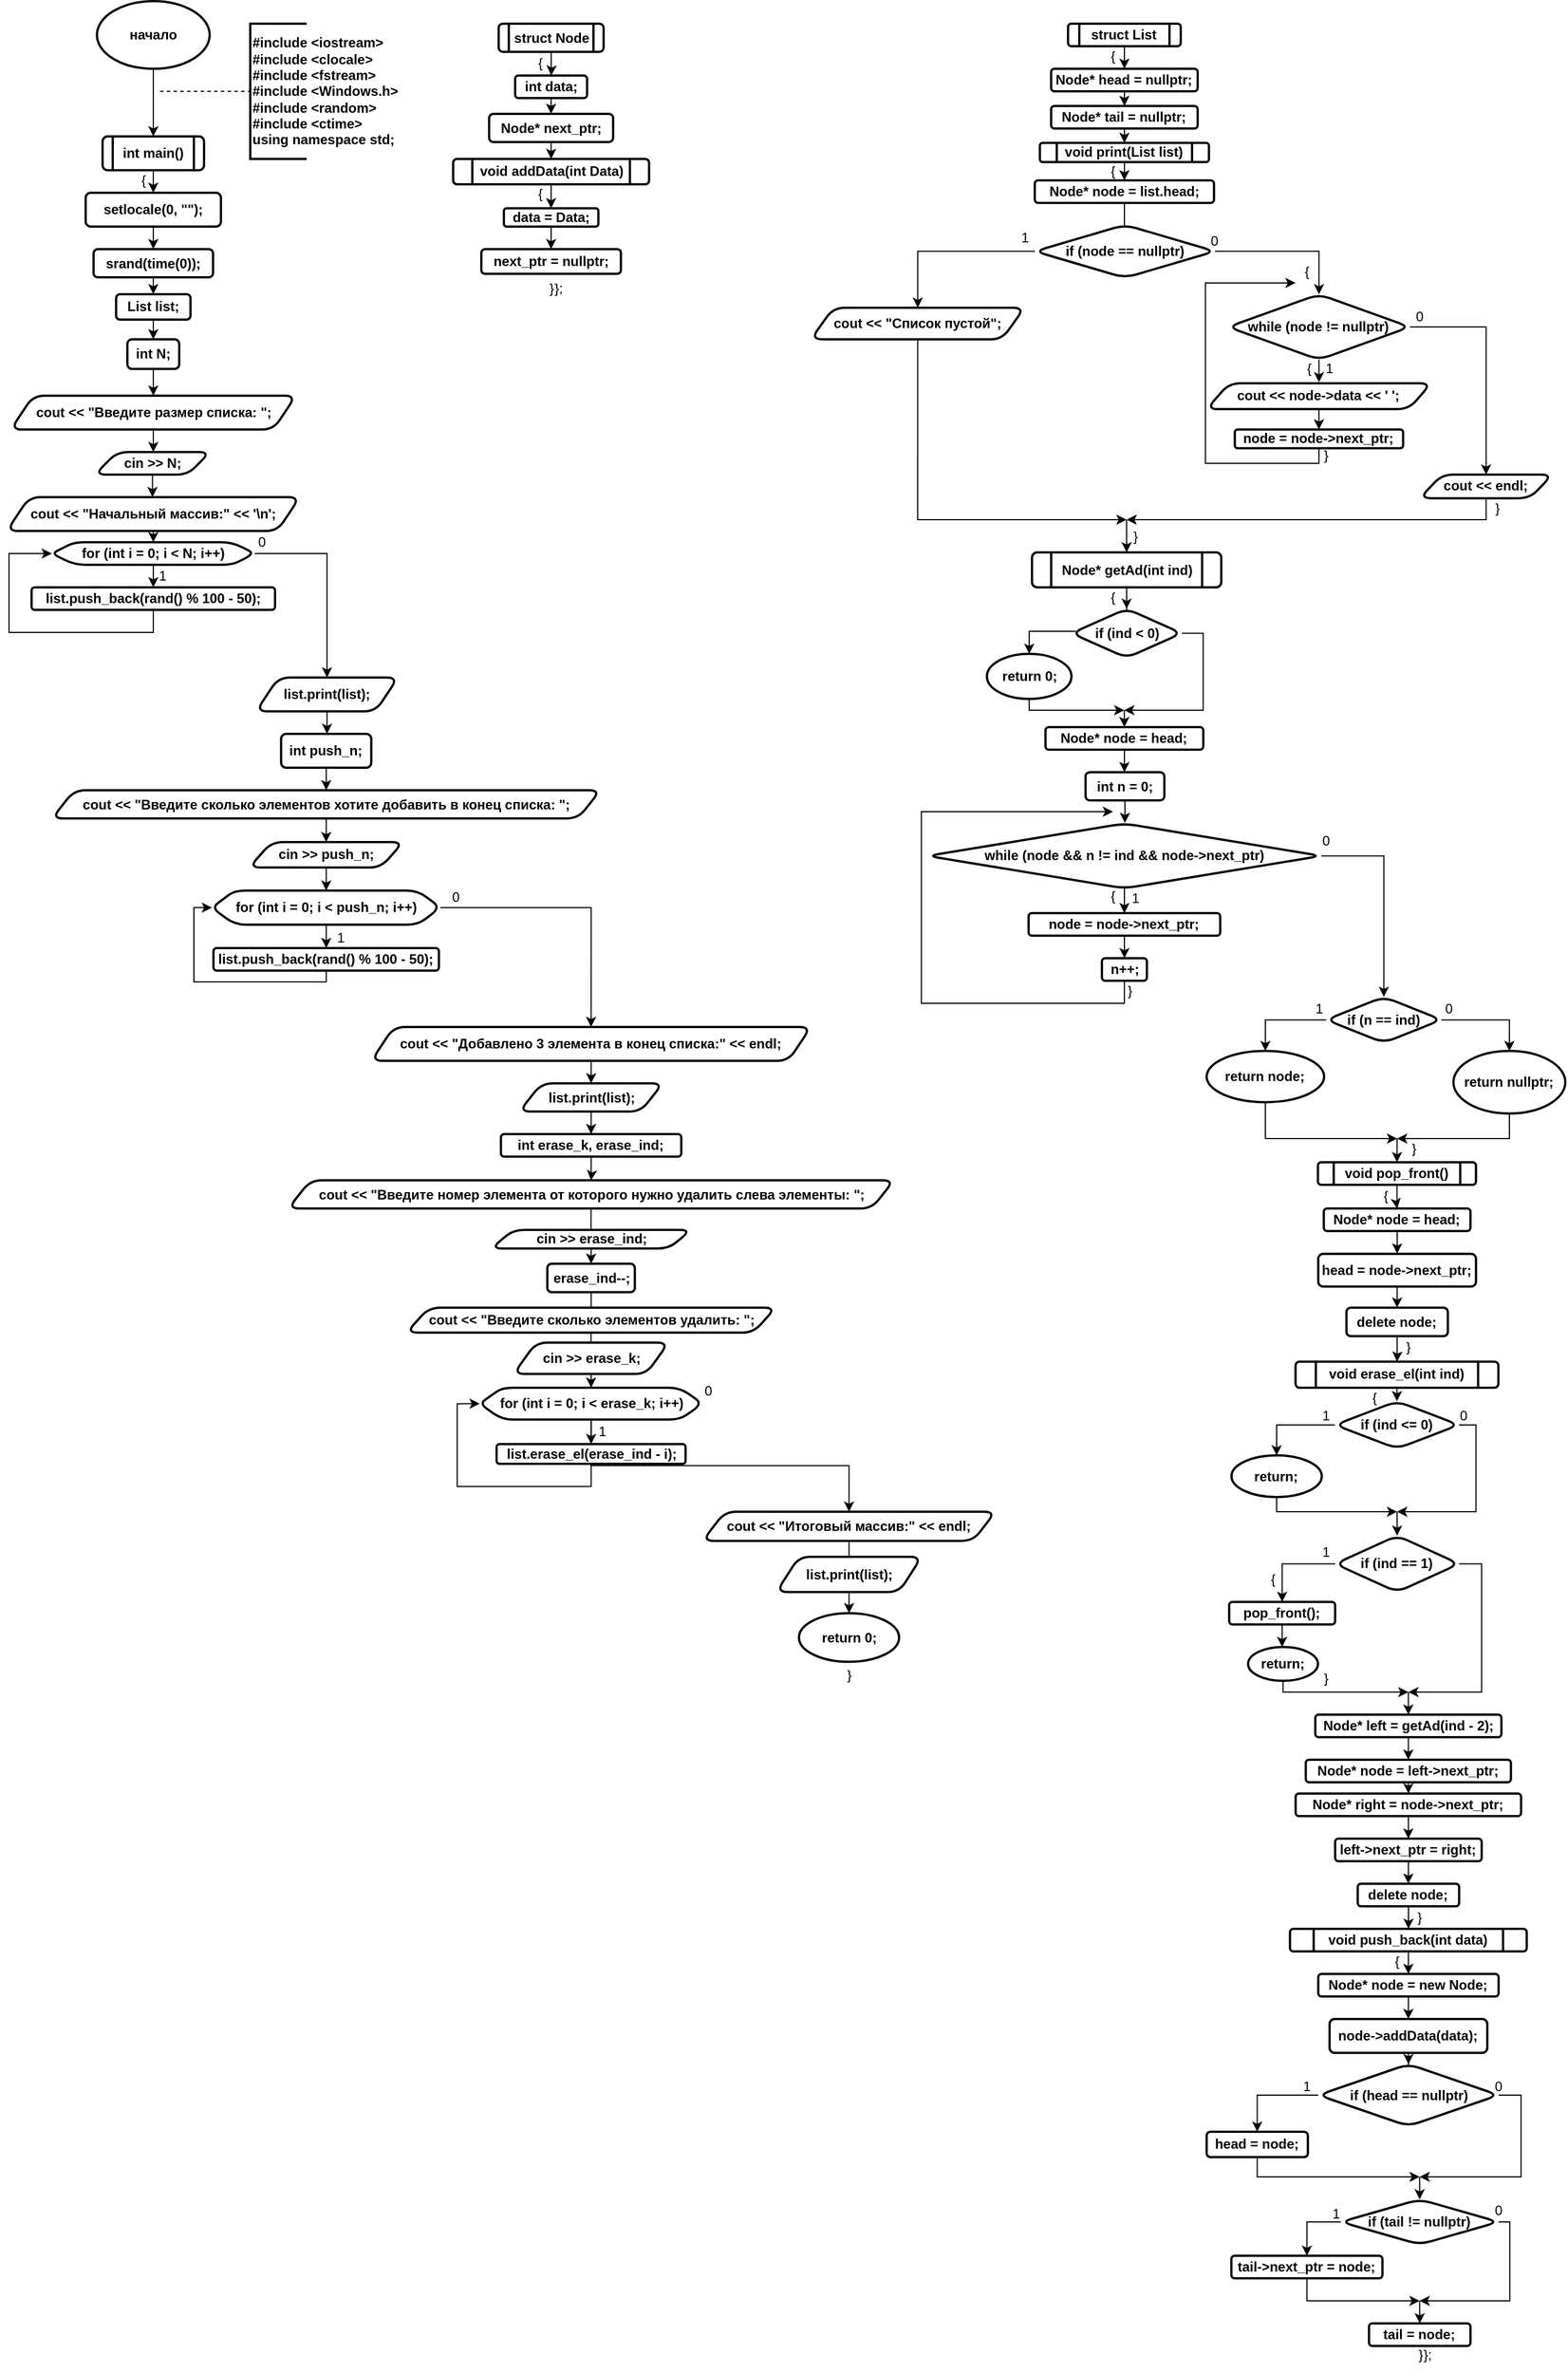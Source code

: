 <mxfile version="20.8.16" type="device"><diagram name="Страница 1" id="l67jtLkGSEn0LECyxxMT"><mxGraphModel dx="2590" dy="1515" grid="0" gridSize="10" guides="1" tooltips="1" connect="1" arrows="1" fold="1" page="0" pageScale="1" pageWidth="827" pageHeight="1169" math="0" shadow="0"><root><mxCell id="0"/><mxCell id="1" parent="0"/><mxCell id="1WrijE_JRAUtutn8bzth-4" value="" style="edgeStyle=orthogonalEdgeStyle;rounded=0;orthogonalLoop=1;jettySize=auto;html=1;" edge="1" parent="1" source="1WrijE_JRAUtutn8bzth-1" target="1WrijE_JRAUtutn8bzth-3"><mxGeometry relative="1" as="geometry"/></mxCell><mxCell id="1WrijE_JRAUtutn8bzth-1" value="&lt;b&gt;начало&lt;/b&gt;" style="strokeWidth=2;html=1;shape=mxgraph.flowchart.start_1;whiteSpace=wrap;" vertex="1" parent="1"><mxGeometry x="364" y="10" width="100" height="60" as="geometry"/></mxCell><mxCell id="1WrijE_JRAUtutn8bzth-2" value="&lt;div&gt;#include &amp;lt;iostream&amp;gt;&lt;/div&gt;&lt;div&gt;#include &amp;lt;clocale&amp;gt;&lt;/div&gt;&lt;div&gt;#include &amp;lt;fstream&amp;gt;&lt;/div&gt;&lt;div&gt;#include &amp;lt;Windows.h&amp;gt;&lt;/div&gt;&lt;div&gt;#include &amp;lt;random&amp;gt;&lt;/div&gt;&lt;div&gt;#include &amp;lt;ctime&amp;gt;&lt;/div&gt;&lt;div&gt;using namespace std;&lt;/div&gt;" style="strokeWidth=2;html=1;shape=mxgraph.flowchart.annotation_1;align=left;pointerEvents=1;fontStyle=1" vertex="1" parent="1"><mxGeometry x="500" y="30" width="50" height="120" as="geometry"/></mxCell><mxCell id="1WrijE_JRAUtutn8bzth-7" value="" style="edgeStyle=orthogonalEdgeStyle;rounded=0;orthogonalLoop=1;jettySize=auto;html=1;" edge="1" parent="1" source="1WrijE_JRAUtutn8bzth-3" target="1WrijE_JRAUtutn8bzth-6"><mxGeometry relative="1" as="geometry"/></mxCell><mxCell id="1WrijE_JRAUtutn8bzth-3" value="int main()" style="shape=process;whiteSpace=wrap;html=1;backgroundOutline=1;rounded=1;strokeWidth=2;fontStyle=1" vertex="1" parent="1"><mxGeometry x="369" y="130" width="90" height="30" as="geometry"/></mxCell><mxCell id="1WrijE_JRAUtutn8bzth-5" value="" style="endArrow=none;dashed=1;html=1;rounded=0;entryX=0;entryY=0.5;entryDx=0;entryDy=0;entryPerimeter=0;" edge="1" parent="1" target="1WrijE_JRAUtutn8bzth-2"><mxGeometry width="50" height="50" relative="1" as="geometry"><mxPoint x="420" y="90" as="sourcePoint"/><mxPoint x="440" y="60" as="targetPoint"/></mxGeometry></mxCell><mxCell id="1WrijE_JRAUtutn8bzth-10" value="" style="edgeStyle=orthogonalEdgeStyle;rounded=0;orthogonalLoop=1;jettySize=auto;html=1;" edge="1" parent="1" source="1WrijE_JRAUtutn8bzth-6" target="1WrijE_JRAUtutn8bzth-9"><mxGeometry relative="1" as="geometry"/></mxCell><mxCell id="1WrijE_JRAUtutn8bzth-6" value="setlocale(0, &quot;&quot;);" style="whiteSpace=wrap;html=1;rounded=1;strokeWidth=2;fontStyle=1;" vertex="1" parent="1"><mxGeometry x="354" y="180" width="120" height="30" as="geometry"/></mxCell><mxCell id="1WrijE_JRAUtutn8bzth-8" value="{" style="text;html=1;align=center;verticalAlign=middle;resizable=0;points=[];autosize=1;strokeColor=none;fillColor=none;" vertex="1" parent="1"><mxGeometry x="390" y="154" width="30" height="30" as="geometry"/></mxCell><mxCell id="1WrijE_JRAUtutn8bzth-13" value="" style="edgeStyle=orthogonalEdgeStyle;rounded=0;orthogonalLoop=1;jettySize=auto;html=1;" edge="1" parent="1" source="1WrijE_JRAUtutn8bzth-9" target="1WrijE_JRAUtutn8bzth-12"><mxGeometry relative="1" as="geometry"/></mxCell><mxCell id="1WrijE_JRAUtutn8bzth-9" value="srand(time(0));" style="whiteSpace=wrap;html=1;rounded=1;strokeWidth=2;fontStyle=1;" vertex="1" parent="1"><mxGeometry x="361" y="230" width="106" height="25" as="geometry"/></mxCell><mxCell id="1WrijE_JRAUtutn8bzth-15" value="" style="edgeStyle=orthogonalEdgeStyle;rounded=0;orthogonalLoop=1;jettySize=auto;html=1;" edge="1" parent="1" source="1WrijE_JRAUtutn8bzth-12" target="1WrijE_JRAUtutn8bzth-14"><mxGeometry relative="1" as="geometry"/></mxCell><mxCell id="1WrijE_JRAUtutn8bzth-12" value="List list;" style="whiteSpace=wrap;html=1;rounded=1;strokeWidth=2;fontStyle=1;" vertex="1" parent="1"><mxGeometry x="381" y="270" width="66" height="22.5" as="geometry"/></mxCell><mxCell id="1WrijE_JRAUtutn8bzth-17" value="" style="edgeStyle=orthogonalEdgeStyle;rounded=0;orthogonalLoop=1;jettySize=auto;html=1;" edge="1" parent="1" source="1WrijE_JRAUtutn8bzth-14" target="1WrijE_JRAUtutn8bzth-16"><mxGeometry relative="1" as="geometry"/></mxCell><mxCell id="1WrijE_JRAUtutn8bzth-14" value="int N;" style="whiteSpace=wrap;html=1;rounded=1;strokeWidth=2;fontStyle=1;" vertex="1" parent="1"><mxGeometry x="391" y="310" width="46" height="26.25" as="geometry"/></mxCell><mxCell id="1WrijE_JRAUtutn8bzth-20" value="" style="edgeStyle=orthogonalEdgeStyle;rounded=0;orthogonalLoop=1;jettySize=auto;html=1;" edge="1" parent="1" source="1WrijE_JRAUtutn8bzth-16" target="1WrijE_JRAUtutn8bzth-19"><mxGeometry relative="1" as="geometry"/></mxCell><mxCell id="1WrijE_JRAUtutn8bzth-16" value="cout &lt;&lt; &quot;Введите размер списка: &quot;;" style="shape=parallelogram;perimeter=parallelogramPerimeter;whiteSpace=wrap;html=1;fixedSize=1;rounded=1;strokeWidth=2;fontStyle=1;" vertex="1" parent="1"><mxGeometry x="287.5" y="360" width="253" height="30" as="geometry"/></mxCell><mxCell id="1WrijE_JRAUtutn8bzth-23" value="" style="edgeStyle=orthogonalEdgeStyle;rounded=0;orthogonalLoop=1;jettySize=auto;html=1;" edge="1" parent="1" source="1WrijE_JRAUtutn8bzth-19" target="1WrijE_JRAUtutn8bzth-22"><mxGeometry relative="1" as="geometry"/></mxCell><mxCell id="1WrijE_JRAUtutn8bzth-19" value="cin &gt;&gt; N;" style="shape=parallelogram;perimeter=parallelogramPerimeter;whiteSpace=wrap;html=1;fixedSize=1;rounded=1;strokeWidth=2;fontStyle=1;" vertex="1" parent="1"><mxGeometry x="362" y="410" width="102.5" height="20" as="geometry"/></mxCell><mxCell id="1WrijE_JRAUtutn8bzth-25" value="" style="edgeStyle=orthogonalEdgeStyle;rounded=0;orthogonalLoop=1;jettySize=auto;html=1;" edge="1" parent="1" source="1WrijE_JRAUtutn8bzth-22" target="1WrijE_JRAUtutn8bzth-24"><mxGeometry relative="1" as="geometry"/></mxCell><mxCell id="1WrijE_JRAUtutn8bzth-22" value="cout &lt;&lt; &quot;Начальный массив:&quot; &lt;&lt; '\n';" style="shape=parallelogram;perimeter=parallelogramPerimeter;whiteSpace=wrap;html=1;fixedSize=1;rounded=1;strokeWidth=2;fontStyle=1;" vertex="1" parent="1"><mxGeometry x="284" y="450" width="260" height="30" as="geometry"/></mxCell><mxCell id="1WrijE_JRAUtutn8bzth-27" value="" style="edgeStyle=orthogonalEdgeStyle;rounded=0;orthogonalLoop=1;jettySize=auto;html=1;" edge="1" parent="1" source="1WrijE_JRAUtutn8bzth-24" target="1WrijE_JRAUtutn8bzth-26"><mxGeometry relative="1" as="geometry"/></mxCell><mxCell id="1WrijE_JRAUtutn8bzth-42" style="edgeStyle=orthogonalEdgeStyle;rounded=0;orthogonalLoop=1;jettySize=auto;html=1;" edge="1" parent="1" source="1WrijE_JRAUtutn8bzth-24" target="1WrijE_JRAUtutn8bzth-32"><mxGeometry relative="1" as="geometry"/></mxCell><mxCell id="1WrijE_JRAUtutn8bzth-24" value="for (int i = 0; i &lt; N; i++)" style="shape=hexagon;perimeter=hexagonPerimeter2;whiteSpace=wrap;html=1;fixedSize=1;rounded=1;strokeWidth=2;fontStyle=1;" vertex="1" parent="1"><mxGeometry x="324" y="490" width="180" height="20" as="geometry"/></mxCell><mxCell id="1WrijE_JRAUtutn8bzth-41" style="edgeStyle=orthogonalEdgeStyle;rounded=0;orthogonalLoop=1;jettySize=auto;html=1;entryX=0;entryY=0.5;entryDx=0;entryDy=0;" edge="1" parent="1" source="1WrijE_JRAUtutn8bzth-26" target="1WrijE_JRAUtutn8bzth-24"><mxGeometry relative="1" as="geometry"><Array as="points"><mxPoint x="414" y="570"/><mxPoint x="286" y="570"/><mxPoint x="286" y="500"/></Array></mxGeometry></mxCell><mxCell id="1WrijE_JRAUtutn8bzth-26" value="list.push_back(rand() % 100 - 50);" style="whiteSpace=wrap;html=1;rounded=1;strokeWidth=2;fontStyle=1;" vertex="1" parent="1"><mxGeometry x="306" y="530" width="216" height="20" as="geometry"/></mxCell><mxCell id="1WrijE_JRAUtutn8bzth-28" value="1" style="text;html=1;align=center;verticalAlign=middle;resizable=0;points=[];autosize=1;strokeColor=none;fillColor=none;" vertex="1" parent="1"><mxGeometry x="407" y="505" width="30" height="30" as="geometry"/></mxCell><mxCell id="1WrijE_JRAUtutn8bzth-36" value="" style="edgeStyle=orthogonalEdgeStyle;rounded=0;orthogonalLoop=1;jettySize=auto;html=1;" edge="1" parent="1" source="1WrijE_JRAUtutn8bzth-32" target="1WrijE_JRAUtutn8bzth-35"><mxGeometry relative="1" as="geometry"/></mxCell><mxCell id="1WrijE_JRAUtutn8bzth-32" value="list.print(list);" style="shape=parallelogram;perimeter=parallelogramPerimeter;whiteSpace=wrap;html=1;fixedSize=1;rounded=1;strokeWidth=2;fontStyle=1;" vertex="1" parent="1"><mxGeometry x="505.12" y="610" width="126" height="30" as="geometry"/></mxCell><mxCell id="1WrijE_JRAUtutn8bzth-38" value="" style="edgeStyle=orthogonalEdgeStyle;rounded=0;orthogonalLoop=1;jettySize=auto;html=1;" edge="1" parent="1" source="1WrijE_JRAUtutn8bzth-35" target="1WrijE_JRAUtutn8bzth-37"><mxGeometry relative="1" as="geometry"/></mxCell><mxCell id="1WrijE_JRAUtutn8bzth-35" value="int push_n;" style="whiteSpace=wrap;html=1;rounded=1;strokeWidth=2;fontStyle=1;" vertex="1" parent="1"><mxGeometry x="527.37" y="660" width="80" height="30" as="geometry"/></mxCell><mxCell id="1WrijE_JRAUtutn8bzth-40" value="" style="edgeStyle=orthogonalEdgeStyle;rounded=0;orthogonalLoop=1;jettySize=auto;html=1;" edge="1" parent="1" source="1WrijE_JRAUtutn8bzth-37" target="1WrijE_JRAUtutn8bzth-39"><mxGeometry relative="1" as="geometry"/></mxCell><mxCell id="1WrijE_JRAUtutn8bzth-37" value="cout &lt;&lt; &quot;Введите сколько элементов хотите добавить в конец списка: &quot;;" style="shape=parallelogram;perimeter=parallelogramPerimeter;whiteSpace=wrap;html=1;fixedSize=1;rounded=1;strokeWidth=2;fontStyle=1;" vertex="1" parent="1"><mxGeometry x="324" y="710" width="486.75" height="25" as="geometry"/></mxCell><mxCell id="1WrijE_JRAUtutn8bzth-45" value="" style="edgeStyle=orthogonalEdgeStyle;rounded=0;orthogonalLoop=1;jettySize=auto;html=1;" edge="1" parent="1" source="1WrijE_JRAUtutn8bzth-39" target="1WrijE_JRAUtutn8bzth-44"><mxGeometry relative="1" as="geometry"/></mxCell><mxCell id="1WrijE_JRAUtutn8bzth-39" value="cin &gt;&gt; push_n;" style="shape=parallelogram;perimeter=parallelogramPerimeter;whiteSpace=wrap;html=1;fixedSize=1;rounded=1;strokeWidth=2;fontStyle=1;" vertex="1" parent="1"><mxGeometry x="499" y="756" width="136.75" height="22.5" as="geometry"/></mxCell><mxCell id="1WrijE_JRAUtutn8bzth-43" value="0" style="text;html=1;align=center;verticalAlign=middle;resizable=0;points=[];autosize=1;strokeColor=none;fillColor=none;" vertex="1" parent="1"><mxGeometry x="495" y="475" width="30" height="30" as="geometry"/></mxCell><mxCell id="1WrijE_JRAUtutn8bzth-47" value="" style="edgeStyle=orthogonalEdgeStyle;rounded=0;orthogonalLoop=1;jettySize=auto;html=1;" edge="1" parent="1" source="1WrijE_JRAUtutn8bzth-44" target="1WrijE_JRAUtutn8bzth-46"><mxGeometry relative="1" as="geometry"/></mxCell><mxCell id="1WrijE_JRAUtutn8bzth-53" style="edgeStyle=orthogonalEdgeStyle;rounded=0;orthogonalLoop=1;jettySize=auto;html=1;exitX=1;exitY=0.5;exitDx=0;exitDy=0;entryX=0.5;entryY=0;entryDx=0;entryDy=0;" edge="1" parent="1" source="1WrijE_JRAUtutn8bzth-44" target="1WrijE_JRAUtutn8bzth-50"><mxGeometry relative="1" as="geometry"/></mxCell><mxCell id="1WrijE_JRAUtutn8bzth-44" value="for (int i = 0; i &lt; push_n; i++)" style="shape=hexagon;perimeter=hexagonPerimeter2;whiteSpace=wrap;html=1;fixedSize=1;rounded=1;strokeWidth=2;fontStyle=1;" vertex="1" parent="1"><mxGeometry x="466.05" y="799" width="202.63" height="30.25" as="geometry"/></mxCell><mxCell id="1WrijE_JRAUtutn8bzth-49" style="edgeStyle=orthogonalEdgeStyle;rounded=0;orthogonalLoop=1;jettySize=auto;html=1;entryX=0;entryY=0.5;entryDx=0;entryDy=0;" edge="1" parent="1" source="1WrijE_JRAUtutn8bzth-46" target="1WrijE_JRAUtutn8bzth-44"><mxGeometry relative="1" as="geometry"><Array as="points"><mxPoint x="567" y="880"/><mxPoint x="450" y="880"/><mxPoint x="450" y="814"/></Array></mxGeometry></mxCell><mxCell id="1WrijE_JRAUtutn8bzth-46" value="list.push_back(rand() % 100 - 50);" style="whiteSpace=wrap;html=1;rounded=1;strokeWidth=2;fontStyle=1;" vertex="1" parent="1"><mxGeometry x="467.36" y="850" width="200" height="20" as="geometry"/></mxCell><mxCell id="1WrijE_JRAUtutn8bzth-48" value="1" style="text;html=1;align=center;verticalAlign=middle;resizable=0;points=[];autosize=1;strokeColor=none;fillColor=none;" vertex="1" parent="1"><mxGeometry x="565" y="826.25" width="30" height="30" as="geometry"/></mxCell><mxCell id="1WrijE_JRAUtutn8bzth-55" value="" style="edgeStyle=orthogonalEdgeStyle;rounded=0;orthogonalLoop=1;jettySize=auto;html=1;" edge="1" parent="1" source="1WrijE_JRAUtutn8bzth-50" target="1WrijE_JRAUtutn8bzth-54"><mxGeometry relative="1" as="geometry"/></mxCell><mxCell id="1WrijE_JRAUtutn8bzth-50" value="cout &lt;&lt; &quot;Добавлено 3 элемента в конец списка:&quot; &lt;&lt; endl;" style="shape=parallelogram;perimeter=parallelogramPerimeter;whiteSpace=wrap;html=1;fixedSize=1;rounded=1;strokeWidth=2;fontStyle=1;" vertex="1" parent="1"><mxGeometry x="607.37" y="920" width="390" height="30" as="geometry"/></mxCell><mxCell id="1WrijE_JRAUtutn8bzth-52" value="0" style="text;html=1;align=center;verticalAlign=middle;resizable=0;points=[];autosize=1;strokeColor=none;fillColor=none;" vertex="1" parent="1"><mxGeometry x="667.36" y="790" width="30" height="30" as="geometry"/></mxCell><mxCell id="1WrijE_JRAUtutn8bzth-57" value="" style="edgeStyle=orthogonalEdgeStyle;rounded=0;orthogonalLoop=1;jettySize=auto;html=1;" edge="1" parent="1" source="1WrijE_JRAUtutn8bzth-54" target="1WrijE_JRAUtutn8bzth-56"><mxGeometry relative="1" as="geometry"/></mxCell><mxCell id="1WrijE_JRAUtutn8bzth-54" value="list.print(list);" style="shape=parallelogram;perimeter=parallelogramPerimeter;whiteSpace=wrap;html=1;fixedSize=1;rounded=1;strokeWidth=2;fontStyle=1;" vertex="1" parent="1"><mxGeometry x="738.55" y="970" width="127.63" height="25" as="geometry"/></mxCell><mxCell id="1WrijE_JRAUtutn8bzth-59" value="" style="edgeStyle=orthogonalEdgeStyle;rounded=0;orthogonalLoop=1;jettySize=auto;html=1;" edge="1" parent="1" source="1WrijE_JRAUtutn8bzth-56" target="1WrijE_JRAUtutn8bzth-58"><mxGeometry relative="1" as="geometry"/></mxCell><mxCell id="1WrijE_JRAUtutn8bzth-56" value="int erase_k, erase_ind;" style="whiteSpace=wrap;html=1;rounded=1;strokeWidth=2;fontStyle=1;" vertex="1" parent="1"><mxGeometry x="722.37" y="1015" width="160" height="20" as="geometry"/></mxCell><mxCell id="1WrijE_JRAUtutn8bzth-61" value="" style="edgeStyle=orthogonalEdgeStyle;rounded=0;orthogonalLoop=1;jettySize=auto;html=1;" edge="1" parent="1" source="1WrijE_JRAUtutn8bzth-58" target="1WrijE_JRAUtutn8bzth-60"><mxGeometry relative="1" as="geometry"/></mxCell><mxCell id="1WrijE_JRAUtutn8bzth-58" value="cout &lt;&lt; &quot;Введите номер элемента от которого нужно удалить слева элементы: &quot;;" style="shape=parallelogram;perimeter=parallelogramPerimeter;whiteSpace=wrap;html=1;fixedSize=1;rounded=1;strokeWidth=2;fontStyle=1;" vertex="1" parent="1"><mxGeometry x="533.55" y="1056" width="537.63" height="25" as="geometry"/></mxCell><mxCell id="1WrijE_JRAUtutn8bzth-63" value="" style="edgeStyle=orthogonalEdgeStyle;rounded=0;orthogonalLoop=1;jettySize=auto;html=1;" edge="1" parent="1" source="1WrijE_JRAUtutn8bzth-60" target="1WrijE_JRAUtutn8bzth-62"><mxGeometry relative="1" as="geometry"/></mxCell><mxCell id="1WrijE_JRAUtutn8bzth-60" value="cin &gt;&gt; erase_ind;" style="shape=parallelogram;perimeter=parallelogramPerimeter;whiteSpace=wrap;html=1;fixedSize=1;rounded=1;strokeWidth=2;fontStyle=1;" vertex="1" parent="1"><mxGeometry x="713.55" y="1100" width="177.64" height="16.5" as="geometry"/></mxCell><mxCell id="1WrijE_JRAUtutn8bzth-65" value="" style="edgeStyle=orthogonalEdgeStyle;rounded=0;orthogonalLoop=1;jettySize=auto;html=1;" edge="1" parent="1" source="1WrijE_JRAUtutn8bzth-62" target="1WrijE_JRAUtutn8bzth-64"><mxGeometry relative="1" as="geometry"/></mxCell><mxCell id="1WrijE_JRAUtutn8bzth-62" value="erase_ind--;" style="whiteSpace=wrap;html=1;rounded=1;strokeWidth=2;fontStyle=1;" vertex="1" parent="1"><mxGeometry x="763.55" y="1130" width="77.63" height="25.25" as="geometry"/></mxCell><mxCell id="1WrijE_JRAUtutn8bzth-67" value="" style="edgeStyle=orthogonalEdgeStyle;rounded=0;orthogonalLoop=1;jettySize=auto;html=1;" edge="1" parent="1" source="1WrijE_JRAUtutn8bzth-64" target="1WrijE_JRAUtutn8bzth-66"><mxGeometry relative="1" as="geometry"/></mxCell><mxCell id="1WrijE_JRAUtutn8bzth-64" value="cout &lt;&lt; &quot;Введите сколько элементов удалить: &quot;;" style="shape=parallelogram;perimeter=parallelogramPerimeter;whiteSpace=wrap;html=1;fixedSize=1;rounded=1;strokeWidth=2;fontStyle=1;" vertex="1" parent="1"><mxGeometry x="638.55" y="1169" width="327.64" height="22.13" as="geometry"/></mxCell><mxCell id="1WrijE_JRAUtutn8bzth-69" value="" style="edgeStyle=orthogonalEdgeStyle;rounded=0;orthogonalLoop=1;jettySize=auto;html=1;" edge="1" parent="1" source="1WrijE_JRAUtutn8bzth-66" target="1WrijE_JRAUtutn8bzth-68"><mxGeometry relative="1" as="geometry"/></mxCell><mxCell id="1WrijE_JRAUtutn8bzth-66" value="cin &gt;&gt; erase_k;" style="shape=parallelogram;perimeter=parallelogramPerimeter;whiteSpace=wrap;html=1;fixedSize=1;rounded=1;strokeWidth=2;fontStyle=1;" vertex="1" parent="1"><mxGeometry x="733.55" y="1200" width="137.63" height="27.8" as="geometry"/></mxCell><mxCell id="1WrijE_JRAUtutn8bzth-71" value="" style="edgeStyle=orthogonalEdgeStyle;rounded=0;orthogonalLoop=1;jettySize=auto;html=1;" edge="1" parent="1" source="1WrijE_JRAUtutn8bzth-68" target="1WrijE_JRAUtutn8bzth-70"><mxGeometry relative="1" as="geometry"/></mxCell><mxCell id="1WrijE_JRAUtutn8bzth-78" value="" style="edgeStyle=orthogonalEdgeStyle;rounded=0;orthogonalLoop=1;jettySize=auto;html=1;" edge="1" parent="1" source="1WrijE_JRAUtutn8bzth-68" target="1WrijE_JRAUtutn8bzth-77"><mxGeometry relative="1" as="geometry"/></mxCell><mxCell id="1WrijE_JRAUtutn8bzth-68" value="for (int i = 0; i &lt; erase_k; i++)" style="shape=hexagon;perimeter=hexagonPerimeter2;whiteSpace=wrap;html=1;fixedSize=1;rounded=1;strokeWidth=2;fontStyle=1;" vertex="1" parent="1"><mxGeometry x="703.55" y="1240" width="197.64" height="28.3" as="geometry"/></mxCell><mxCell id="1WrijE_JRAUtutn8bzth-73" style="edgeStyle=orthogonalEdgeStyle;rounded=0;orthogonalLoop=1;jettySize=auto;html=1;exitX=0.5;exitY=1;exitDx=0;exitDy=0;entryX=0;entryY=0.5;entryDx=0;entryDy=0;" edge="1" parent="1" source="1WrijE_JRAUtutn8bzth-70" target="1WrijE_JRAUtutn8bzth-68"><mxGeometry relative="1" as="geometry"/></mxCell><mxCell id="1WrijE_JRAUtutn8bzth-70" value="list.erase_el(erase_ind - i);" style="whiteSpace=wrap;html=1;rounded=1;strokeWidth=2;fontStyle=1;" vertex="1" parent="1"><mxGeometry x="718.55" y="1290" width="167.63" height="17.55" as="geometry"/></mxCell><mxCell id="1WrijE_JRAUtutn8bzth-72" value="1" style="text;html=1;align=center;verticalAlign=middle;resizable=0;points=[];autosize=1;strokeColor=none;fillColor=none;" vertex="1" parent="1"><mxGeometry x="797" y="1264" width="30" height="30" as="geometry"/></mxCell><mxCell id="1WrijE_JRAUtutn8bzth-81" value="" style="edgeStyle=orthogonalEdgeStyle;rounded=0;orthogonalLoop=1;jettySize=auto;html=1;" edge="1" parent="1" source="1WrijE_JRAUtutn8bzth-77" target="1WrijE_JRAUtutn8bzth-80"><mxGeometry relative="1" as="geometry"/></mxCell><mxCell id="1WrijE_JRAUtutn8bzth-77" value="cout &lt;&lt; &quot;Итоговый массив:&quot; &lt;&lt; endl;" style="shape=parallelogram;perimeter=parallelogramPerimeter;whiteSpace=wrap;html=1;fixedSize=1;rounded=1;strokeWidth=2;fontStyle=1;" vertex="1" parent="1"><mxGeometry x="901.19" y="1350" width="259.99" height="25.85" as="geometry"/></mxCell><mxCell id="1WrijE_JRAUtutn8bzth-79" value="0" style="text;html=1;align=center;verticalAlign=middle;resizable=0;points=[];autosize=1;strokeColor=none;fillColor=none;" vertex="1" parent="1"><mxGeometry x="891.19" y="1227.8" width="30" height="30" as="geometry"/></mxCell><mxCell id="1WrijE_JRAUtutn8bzth-83" value="" style="edgeStyle=orthogonalEdgeStyle;rounded=0;orthogonalLoop=1;jettySize=auto;html=1;" edge="1" parent="1" source="1WrijE_JRAUtutn8bzth-80" target="1WrijE_JRAUtutn8bzth-82"><mxGeometry relative="1" as="geometry"/></mxCell><mxCell id="1WrijE_JRAUtutn8bzth-80" value="list.print(list);" style="shape=parallelogram;perimeter=parallelogramPerimeter;whiteSpace=wrap;html=1;fixedSize=1;rounded=1;strokeWidth=2;fontStyle=1;" vertex="1" parent="1"><mxGeometry x="966.78" y="1390" width="128.82" height="31.23" as="geometry"/></mxCell><mxCell id="1WrijE_JRAUtutn8bzth-82" value="return 0;" style="ellipse;whiteSpace=wrap;html=1;rounded=1;strokeWidth=2;fontStyle=1;" vertex="1" parent="1"><mxGeometry x="986.78" y="1440" width="88.81" height="43.15" as="geometry"/></mxCell><mxCell id="1WrijE_JRAUtutn8bzth-84" value="}" style="text;html=1;align=center;verticalAlign=middle;resizable=0;points=[];autosize=1;strokeColor=none;fillColor=none;" vertex="1" parent="1"><mxGeometry x="1016.19" y="1480" width="30" height="30" as="geometry"/></mxCell><mxCell id="1WrijE_JRAUtutn8bzth-87" value="" style="edgeStyle=orthogonalEdgeStyle;rounded=0;orthogonalLoop=1;jettySize=auto;html=1;" edge="1" parent="1" source="1WrijE_JRAUtutn8bzth-85" target="1WrijE_JRAUtutn8bzth-86"><mxGeometry relative="1" as="geometry"/></mxCell><mxCell id="1WrijE_JRAUtutn8bzth-85" value="struct Node" style="shape=process;whiteSpace=wrap;html=1;backgroundOutline=1;rounded=1;strokeWidth=2;fontStyle=1" vertex="1" parent="1"><mxGeometry x="720.37" y="30" width="93.09" height="25" as="geometry"/></mxCell><mxCell id="1WrijE_JRAUtutn8bzth-90" value="" style="edgeStyle=orthogonalEdgeStyle;rounded=0;orthogonalLoop=1;jettySize=auto;html=1;" edge="1" parent="1" source="1WrijE_JRAUtutn8bzth-86" target="1WrijE_JRAUtutn8bzth-89"><mxGeometry relative="1" as="geometry"/></mxCell><mxCell id="1WrijE_JRAUtutn8bzth-86" value="int data;" style="whiteSpace=wrap;html=1;rounded=1;strokeWidth=2;fontStyle=1;" vertex="1" parent="1"><mxGeometry x="735" y="76" width="63.81" height="20" as="geometry"/></mxCell><mxCell id="1WrijE_JRAUtutn8bzth-88" value="{" style="text;html=1;align=center;verticalAlign=middle;resizable=0;points=[];autosize=1;strokeColor=none;fillColor=none;" vertex="1" parent="1"><mxGeometry x="741.9" y="50" width="30" height="30" as="geometry"/></mxCell><mxCell id="1WrijE_JRAUtutn8bzth-92" value="" style="edgeStyle=orthogonalEdgeStyle;rounded=0;orthogonalLoop=1;jettySize=auto;html=1;" edge="1" parent="1" source="1WrijE_JRAUtutn8bzth-89" target="1WrijE_JRAUtutn8bzth-91"><mxGeometry relative="1" as="geometry"/></mxCell><mxCell id="1WrijE_JRAUtutn8bzth-89" value="Node* next_ptr;" style="whiteSpace=wrap;html=1;rounded=1;strokeWidth=2;fontStyle=1;" vertex="1" parent="1"><mxGeometry x="711.9" y="110" width="110" height="25" as="geometry"/></mxCell><mxCell id="1WrijE_JRAUtutn8bzth-94" value="" style="edgeStyle=orthogonalEdgeStyle;rounded=0;orthogonalLoop=1;jettySize=auto;html=1;" edge="1" parent="1" source="1WrijE_JRAUtutn8bzth-91" target="1WrijE_JRAUtutn8bzth-93"><mxGeometry relative="1" as="geometry"/></mxCell><mxCell id="1WrijE_JRAUtutn8bzth-91" value="void addData(int Data)" style="shape=process;whiteSpace=wrap;html=1;backgroundOutline=1;rounded=1;strokeWidth=2;fontStyle=1;" vertex="1" parent="1"><mxGeometry x="680.0" y="150" width="173.81" height="22.5" as="geometry"/></mxCell><mxCell id="1WrijE_JRAUtutn8bzth-97" value="" style="edgeStyle=orthogonalEdgeStyle;rounded=0;orthogonalLoop=1;jettySize=auto;html=1;" edge="1" parent="1" source="1WrijE_JRAUtutn8bzth-93" target="1WrijE_JRAUtutn8bzth-96"><mxGeometry relative="1" as="geometry"/></mxCell><mxCell id="1WrijE_JRAUtutn8bzth-93" value="data = Data;" style="whiteSpace=wrap;html=1;rounded=1;strokeWidth=2;fontStyle=1;" vertex="1" parent="1"><mxGeometry x="725.01" y="193.75" width="83.81" height="16.25" as="geometry"/></mxCell><mxCell id="1WrijE_JRAUtutn8bzth-95" value="{" style="text;html=1;align=center;verticalAlign=middle;resizable=0;points=[];autosize=1;strokeColor=none;fillColor=none;" vertex="1" parent="1"><mxGeometry x="741.9" y="165.75" width="30" height="30" as="geometry"/></mxCell><mxCell id="1WrijE_JRAUtutn8bzth-96" value="next_ptr = nullptr;" style="whiteSpace=wrap;html=1;rounded=1;strokeWidth=2;fontStyle=1;" vertex="1" parent="1"><mxGeometry x="705.01" y="230" width="123.81" height="21.88" as="geometry"/></mxCell><mxCell id="1WrijE_JRAUtutn8bzth-98" value="}" style="text;html=1;align=center;verticalAlign=middle;resizable=0;points=[];autosize=1;strokeColor=none;fillColor=none;" vertex="1" parent="1"><mxGeometry x="751.9" y="250" width="30" height="30" as="geometry"/></mxCell><mxCell id="1WrijE_JRAUtutn8bzth-99" value="};" style="text;whiteSpace=wrap;html=1;" vertex="1" parent="1"><mxGeometry x="768.32" y="251" width="40" height="40" as="geometry"/></mxCell><mxCell id="1WrijE_JRAUtutn8bzth-102" value="" style="edgeStyle=orthogonalEdgeStyle;rounded=0;orthogonalLoop=1;jettySize=auto;html=1;" edge="1" parent="1" source="1WrijE_JRAUtutn8bzth-100" target="1WrijE_JRAUtutn8bzth-101"><mxGeometry relative="1" as="geometry"/></mxCell><mxCell id="1WrijE_JRAUtutn8bzth-100" value="struct&#9;List" style="shape=process;whiteSpace=wrap;html=1;backgroundOutline=1;rounded=1;strokeWidth=2;fontStyle=1" vertex="1" parent="1"><mxGeometry x="1225.47" y="30" width="100" height="20" as="geometry"/></mxCell><mxCell id="1WrijE_JRAUtutn8bzth-105" value="" style="edgeStyle=orthogonalEdgeStyle;rounded=0;orthogonalLoop=1;jettySize=auto;html=1;" edge="1" parent="1" source="1WrijE_JRAUtutn8bzth-101" target="1WrijE_JRAUtutn8bzth-104"><mxGeometry relative="1" as="geometry"/></mxCell><mxCell id="1WrijE_JRAUtutn8bzth-101" value="Node* head = nullptr;" style="whiteSpace=wrap;html=1;rounded=1;strokeWidth=2;fontStyle=1;" vertex="1" parent="1"><mxGeometry x="1210.47" y="70" width="130" height="20" as="geometry"/></mxCell><mxCell id="1WrijE_JRAUtutn8bzth-103" value="{" style="text;html=1;align=center;verticalAlign=middle;resizable=0;points=[];autosize=1;strokeColor=none;fillColor=none;" vertex="1" parent="1"><mxGeometry x="1250.47" y="44" width="30" height="30" as="geometry"/></mxCell><mxCell id="1WrijE_JRAUtutn8bzth-107" value="" style="edgeStyle=orthogonalEdgeStyle;rounded=0;orthogonalLoop=1;jettySize=auto;html=1;" edge="1" parent="1" source="1WrijE_JRAUtutn8bzth-104" target="1WrijE_JRAUtutn8bzth-106"><mxGeometry relative="1" as="geometry"/></mxCell><mxCell id="1WrijE_JRAUtutn8bzth-104" value="Node* tail = nullptr;" style="whiteSpace=wrap;html=1;rounded=1;strokeWidth=2;fontStyle=1;" vertex="1" parent="1"><mxGeometry x="1210.47" y="103" width="130" height="20" as="geometry"/></mxCell><mxCell id="1WrijE_JRAUtutn8bzth-109" style="edgeStyle=orthogonalEdgeStyle;rounded=0;orthogonalLoop=1;jettySize=auto;html=1;entryX=0.5;entryY=0;entryDx=0;entryDy=0;" edge="1" parent="1" source="1WrijE_JRAUtutn8bzth-106" target="1WrijE_JRAUtutn8bzth-108"><mxGeometry relative="1" as="geometry"/></mxCell><mxCell id="1WrijE_JRAUtutn8bzth-106" value="void print(List list)" style="shape=process;whiteSpace=wrap;html=1;backgroundOutline=1;rounded=1;strokeWidth=2;fontStyle=1;" vertex="1" parent="1"><mxGeometry x="1200.47" y="135.75" width="150" height="17" as="geometry"/></mxCell><mxCell id="1WrijE_JRAUtutn8bzth-112" value="" style="edgeStyle=orthogonalEdgeStyle;rounded=0;orthogonalLoop=1;jettySize=auto;html=1;" edge="1" parent="1" source="1WrijE_JRAUtutn8bzth-108" target="1WrijE_JRAUtutn8bzth-111"><mxGeometry relative="1" as="geometry"/></mxCell><mxCell id="1WrijE_JRAUtutn8bzth-108" value="Node* node = list.head;" style="whiteSpace=wrap;html=1;rounded=1;strokeWidth=2;fontStyle=1;" vertex="1" parent="1"><mxGeometry x="1195.97" y="169" width="159" height="20" as="geometry"/></mxCell><mxCell id="1WrijE_JRAUtutn8bzth-110" value="{" style="text;html=1;align=center;verticalAlign=middle;resizable=0;points=[];autosize=1;strokeColor=none;fillColor=none;" vertex="1" parent="1"><mxGeometry x="1250.47" y="146.25" width="30" height="30" as="geometry"/></mxCell><mxCell id="1WrijE_JRAUtutn8bzth-116" value="" style="edgeStyle=orthogonalEdgeStyle;rounded=0;orthogonalLoop=1;jettySize=auto;html=1;" edge="1" parent="1" source="1WrijE_JRAUtutn8bzth-111" target="1WrijE_JRAUtutn8bzth-115"><mxGeometry relative="1" as="geometry"/></mxCell><mxCell id="1WrijE_JRAUtutn8bzth-122" value="" style="edgeStyle=orthogonalEdgeStyle;rounded=0;orthogonalLoop=1;jettySize=auto;html=1;" edge="1" parent="1" source="1WrijE_JRAUtutn8bzth-111" target="1WrijE_JRAUtutn8bzth-121"><mxGeometry relative="1" as="geometry"/></mxCell><mxCell id="1WrijE_JRAUtutn8bzth-111" value="if (node == nullptr)" style="rhombus;whiteSpace=wrap;html=1;rounded=1;strokeWidth=2;fontStyle=1;" vertex="1" parent="1"><mxGeometry x="1195.97" y="208.44" width="160" height="47" as="geometry"/></mxCell><mxCell id="1WrijE_JRAUtutn8bzth-118" style="edgeStyle=orthogonalEdgeStyle;rounded=0;orthogonalLoop=1;jettySize=auto;html=1;exitX=0.5;exitY=1;exitDx=0;exitDy=0;" edge="1" parent="1" source="1WrijE_JRAUtutn8bzth-115"><mxGeometry relative="1" as="geometry"><mxPoint x="1277.37" y="470" as="targetPoint"/><Array as="points"><mxPoint x="1092.37" y="470"/><mxPoint x="1277.37" y="470"/></Array></mxGeometry></mxCell><mxCell id="1WrijE_JRAUtutn8bzth-115" value="cout &lt;&lt; &quot;Список пустой&quot;;" style="shape=parallelogram;perimeter=parallelogramPerimeter;whiteSpace=wrap;html=1;fixedSize=1;rounded=1;strokeWidth=2;fontStyle=1;" vertex="1" parent="1"><mxGeometry x="997.37" y="281.94" width="189.5" height="28.06" as="geometry"/></mxCell><mxCell id="1WrijE_JRAUtutn8bzth-117" value="1" style="text;html=1;align=center;verticalAlign=middle;resizable=0;points=[];autosize=1;strokeColor=none;fillColor=none;" vertex="1" parent="1"><mxGeometry x="1172.37" y="205" width="30" height="30" as="geometry"/></mxCell><mxCell id="1WrijE_JRAUtutn8bzth-120" value="0" style="text;html=1;align=center;verticalAlign=middle;resizable=0;points=[];autosize=1;strokeColor=none;fillColor=none;" vertex="1" parent="1"><mxGeometry x="1340.47" y="208.44" width="30" height="30" as="geometry"/></mxCell><mxCell id="1WrijE_JRAUtutn8bzth-125" value="" style="edgeStyle=orthogonalEdgeStyle;rounded=0;orthogonalLoop=1;jettySize=auto;html=1;" edge="1" parent="1" source="1WrijE_JRAUtutn8bzth-121" target="1WrijE_JRAUtutn8bzth-124"><mxGeometry relative="1" as="geometry"/></mxCell><mxCell id="1WrijE_JRAUtutn8bzth-132" value="" style="edgeStyle=orthogonalEdgeStyle;rounded=0;orthogonalLoop=1;jettySize=auto;html=1;" edge="1" parent="1" source="1WrijE_JRAUtutn8bzth-121" target="1WrijE_JRAUtutn8bzth-131"><mxGeometry relative="1" as="geometry"/></mxCell><mxCell id="1WrijE_JRAUtutn8bzth-121" value="while (node != nullptr)" style="rhombus;whiteSpace=wrap;html=1;rounded=1;strokeWidth=2;fontStyle=1;" vertex="1" parent="1"><mxGeometry x="1367.37" y="270" width="161.4" height="58.06" as="geometry"/></mxCell><mxCell id="1WrijE_JRAUtutn8bzth-123" value="{" style="text;html=1;align=center;verticalAlign=middle;resizable=0;points=[];autosize=1;strokeColor=none;fillColor=none;" vertex="1" parent="1"><mxGeometry x="1422.37" y="235" width="30" height="30" as="geometry"/></mxCell><mxCell id="1WrijE_JRAUtutn8bzth-127" value="" style="edgeStyle=orthogonalEdgeStyle;rounded=0;orthogonalLoop=1;jettySize=auto;html=1;" edge="1" parent="1" source="1WrijE_JRAUtutn8bzth-124" target="1WrijE_JRAUtutn8bzth-126"><mxGeometry relative="1" as="geometry"/></mxCell><mxCell id="1WrijE_JRAUtutn8bzth-124" value="cout &lt;&lt; node-&gt;data &lt;&lt; ' ';" style="shape=parallelogram;perimeter=parallelogramPerimeter;whiteSpace=wrap;html=1;fixedSize=1;rounded=1;strokeWidth=2;fontStyle=1;" vertex="1" parent="1"><mxGeometry x="1348.42" y="349" width="199.3" height="22.91" as="geometry"/></mxCell><mxCell id="1WrijE_JRAUtutn8bzth-128" style="edgeStyle=orthogonalEdgeStyle;rounded=0;orthogonalLoop=1;jettySize=auto;html=1;entryX=0.167;entryY=0.833;entryDx=0;entryDy=0;entryPerimeter=0;" edge="1" parent="1" source="1WrijE_JRAUtutn8bzth-126" target="1WrijE_JRAUtutn8bzth-123"><mxGeometry relative="1" as="geometry"><mxPoint x="1397.37" y="260" as="targetPoint"/><Array as="points"><mxPoint x="1448.37" y="420"/><mxPoint x="1347.37" y="420"/><mxPoint x="1347.37" y="260"/></Array></mxGeometry></mxCell><mxCell id="1WrijE_JRAUtutn8bzth-126" value="node = node-&gt;next_ptr;" style="whiteSpace=wrap;html=1;rounded=1;strokeWidth=2;fontStyle=1;" vertex="1" parent="1"><mxGeometry x="1373.42" y="390" width="149.3" height="16.64" as="geometry"/></mxCell><mxCell id="1WrijE_JRAUtutn8bzth-129" value="{" style="text;html=1;align=center;verticalAlign=middle;resizable=0;points=[];autosize=1;strokeColor=none;fillColor=none;" vertex="1" parent="1"><mxGeometry x="1424.37" y="321" width="30" height="30" as="geometry"/></mxCell><mxCell id="1WrijE_JRAUtutn8bzth-130" value="}" style="text;html=1;align=center;verticalAlign=middle;resizable=0;points=[];autosize=1;strokeColor=none;fillColor=none;" vertex="1" parent="1"><mxGeometry x="1439.07" y="398" width="30" height="30" as="geometry"/></mxCell><mxCell id="1WrijE_JRAUtutn8bzth-135" style="edgeStyle=orthogonalEdgeStyle;rounded=0;orthogonalLoop=1;jettySize=auto;html=1;" edge="1" parent="1" source="1WrijE_JRAUtutn8bzth-131"><mxGeometry relative="1" as="geometry"><mxPoint x="1277.37" y="470" as="targetPoint"/><Array as="points"><mxPoint x="1596.37" y="470"/><mxPoint x="1277.37" y="470"/></Array></mxGeometry></mxCell><mxCell id="1WrijE_JRAUtutn8bzth-131" value="cout &lt;&lt; endl;" style="shape=parallelogram;perimeter=parallelogramPerimeter;whiteSpace=wrap;html=1;fixedSize=1;rounded=1;strokeWidth=2;fontStyle=1;" vertex="1" parent="1"><mxGeometry x="1537.37" y="430" width="117.9" height="20.97" as="geometry"/></mxCell><mxCell id="1WrijE_JRAUtutn8bzth-133" value="1" style="text;html=1;align=center;verticalAlign=middle;resizable=0;points=[];autosize=1;strokeColor=none;fillColor=none;" vertex="1" parent="1"><mxGeometry x="1442.37" y="321.06" width="30" height="30" as="geometry"/></mxCell><mxCell id="1WrijE_JRAUtutn8bzth-134" value="0" style="text;html=1;align=center;verticalAlign=middle;resizable=0;points=[];autosize=1;strokeColor=none;fillColor=none;" vertex="1" parent="1"><mxGeometry x="1522.37" y="275" width="30" height="30" as="geometry"/></mxCell><mxCell id="1WrijE_JRAUtutn8bzth-136" value="}" style="text;html=1;align=center;verticalAlign=middle;resizable=0;points=[];autosize=1;strokeColor=none;fillColor=none;" vertex="1" parent="1"><mxGeometry x="1591.37" y="445" width="30" height="30" as="geometry"/></mxCell><mxCell id="1WrijE_JRAUtutn8bzth-137" value="" style="endArrow=classic;html=1;rounded=0;entryX=0.5;entryY=0;entryDx=0;entryDy=0;" edge="1" parent="1" target="1WrijE_JRAUtutn8bzth-142"><mxGeometry width="50" height="50" relative="1" as="geometry"><mxPoint x="1277.37" y="470" as="sourcePoint"/><mxPoint x="1277.47" y="489.0" as="targetPoint"/></mxGeometry></mxCell><mxCell id="1WrijE_JRAUtutn8bzth-139" value="}" style="text;html=1;align=center;verticalAlign=middle;resizable=0;points=[];autosize=1;strokeColor=none;fillColor=none;" vertex="1" parent="1"><mxGeometry x="1270.47" y="470" width="30" height="30" as="geometry"/></mxCell><mxCell id="1WrijE_JRAUtutn8bzth-145" value="" style="edgeStyle=orthogonalEdgeStyle;rounded=0;orthogonalLoop=1;jettySize=auto;html=1;" edge="1" parent="1" source="1WrijE_JRAUtutn8bzth-142" target="1WrijE_JRAUtutn8bzth-144"><mxGeometry relative="1" as="geometry"/></mxCell><mxCell id="1WrijE_JRAUtutn8bzth-142" value="Node* getAd(int ind)" style="shape=process;whiteSpace=wrap;html=1;backgroundOutline=1;rounded=1;strokeWidth=2;fontStyle=1" vertex="1" parent="1"><mxGeometry x="1193.52" y="499" width="167.9" height="31" as="geometry"/></mxCell><mxCell id="1WrijE_JRAUtutn8bzth-149" style="edgeStyle=orthogonalEdgeStyle;rounded=0;orthogonalLoop=1;jettySize=auto;html=1;entryX=0.5;entryY=0;entryDx=0;entryDy=0;" edge="1" parent="1" source="1WrijE_JRAUtutn8bzth-144" target="1WrijE_JRAUtutn8bzth-148"><mxGeometry relative="1" as="geometry"><Array as="points"><mxPoint x="1191.37" y="569"/></Array></mxGeometry></mxCell><mxCell id="1WrijE_JRAUtutn8bzth-150" style="edgeStyle=orthogonalEdgeStyle;rounded=0;orthogonalLoop=1;jettySize=auto;html=1;" edge="1" parent="1" source="1WrijE_JRAUtutn8bzth-144"><mxGeometry relative="1" as="geometry"><mxPoint x="1275.37" y="639" as="targetPoint"/><Array as="points"><mxPoint x="1345.37" y="571"/><mxPoint x="1345.37" y="639"/><mxPoint x="1277.37" y="639"/></Array></mxGeometry></mxCell><mxCell id="1WrijE_JRAUtutn8bzth-144" value="if (ind &lt; 0)" style="rhombus;whiteSpace=wrap;html=1;rounded=1;strokeWidth=2;fontStyle=1;" vertex="1" parent="1"><mxGeometry x="1228.52" y="549" width="97.9" height="43.5" as="geometry"/></mxCell><mxCell id="1WrijE_JRAUtutn8bzth-146" value="{" style="text;html=1;align=center;verticalAlign=middle;resizable=0;points=[];autosize=1;strokeColor=none;fillColor=none;" vertex="1" parent="1"><mxGeometry x="1250.47" y="524" width="30" height="30" as="geometry"/></mxCell><mxCell id="1WrijE_JRAUtutn8bzth-151" style="edgeStyle=orthogonalEdgeStyle;rounded=0;orthogonalLoop=1;jettySize=auto;html=1;" edge="1" parent="1" source="1WrijE_JRAUtutn8bzth-148"><mxGeometry relative="1" as="geometry"><mxPoint x="1275.37" y="639" as="targetPoint"/><Array as="points"><mxPoint x="1191.37" y="639"/><mxPoint x="1275.37" y="639"/></Array></mxGeometry></mxCell><mxCell id="1WrijE_JRAUtutn8bzth-148" value="return 0;" style="ellipse;whiteSpace=wrap;html=1;rounded=1;strokeWidth=2;fontStyle=1;" vertex="1" parent="1"><mxGeometry x="1153.52" y="589" width="75" height="40" as="geometry"/></mxCell><mxCell id="1WrijE_JRAUtutn8bzth-152" value="" style="endArrow=classic;html=1;rounded=0;entryX=0.5;entryY=0;entryDx=0;entryDy=0;" edge="1" parent="1" target="1WrijE_JRAUtutn8bzth-153"><mxGeometry width="50" height="50" relative="1" as="geometry"><mxPoint x="1275.37" y="639" as="sourcePoint"/><mxPoint x="1275.37" y="659" as="targetPoint"/></mxGeometry></mxCell><mxCell id="1WrijE_JRAUtutn8bzth-155" value="" style="edgeStyle=orthogonalEdgeStyle;rounded=0;orthogonalLoop=1;jettySize=auto;html=1;" edge="1" parent="1" source="1WrijE_JRAUtutn8bzth-153" target="1WrijE_JRAUtutn8bzth-154"><mxGeometry relative="1" as="geometry"/></mxCell><mxCell id="1WrijE_JRAUtutn8bzth-153" value="Node* node = head;" style="rounded=1;whiteSpace=wrap;html=1;strokeWidth=2;fontStyle=1" vertex="1" parent="1"><mxGeometry x="1205.47" y="654" width="140" height="20" as="geometry"/></mxCell><mxCell id="1WrijE_JRAUtutn8bzth-157" value="" style="edgeStyle=orthogonalEdgeStyle;rounded=0;orthogonalLoop=1;jettySize=auto;html=1;" edge="1" parent="1" source="1WrijE_JRAUtutn8bzth-154" target="1WrijE_JRAUtutn8bzth-156"><mxGeometry relative="1" as="geometry"/></mxCell><mxCell id="1WrijE_JRAUtutn8bzth-154" value="int n = 0;" style="whiteSpace=wrap;html=1;rounded=1;strokeWidth=2;fontStyle=1;" vertex="1" parent="1"><mxGeometry x="1241.02" y="694" width="69.9" height="25" as="geometry"/></mxCell><mxCell id="1WrijE_JRAUtutn8bzth-159" value="" style="edgeStyle=orthogonalEdgeStyle;rounded=0;orthogonalLoop=1;jettySize=auto;html=1;" edge="1" parent="1" source="1WrijE_JRAUtutn8bzth-156" target="1WrijE_JRAUtutn8bzth-158"><mxGeometry relative="1" as="geometry"/></mxCell><mxCell id="1WrijE_JRAUtutn8bzth-167" value="" style="edgeStyle=orthogonalEdgeStyle;rounded=0;orthogonalLoop=1;jettySize=auto;html=1;" edge="1" parent="1" source="1WrijE_JRAUtutn8bzth-156" target="1WrijE_JRAUtutn8bzth-166"><mxGeometry relative="1" as="geometry"/></mxCell><mxCell id="1WrijE_JRAUtutn8bzth-156" value="while (node &amp;&amp; n != ind &amp;&amp; node-&gt;next_ptr)" style="rhombus;whiteSpace=wrap;html=1;rounded=1;strokeWidth=2;fontStyle=1;" vertex="1" parent="1"><mxGeometry x="1100.77" y="739.5" width="349.4" height="57.5" as="geometry"/></mxCell><mxCell id="1WrijE_JRAUtutn8bzth-163" value="" style="edgeStyle=orthogonalEdgeStyle;rounded=0;orthogonalLoop=1;jettySize=auto;html=1;" edge="1" parent="1" source="1WrijE_JRAUtutn8bzth-158" target="1WrijE_JRAUtutn8bzth-162"><mxGeometry relative="1" as="geometry"/></mxCell><mxCell id="1WrijE_JRAUtutn8bzth-158" value="node = node-&gt;next_ptr;" style="whiteSpace=wrap;html=1;rounded=1;strokeWidth=2;fontStyle=1;" vertex="1" parent="1"><mxGeometry x="1190.47" y="819" width="170" height="20" as="geometry"/></mxCell><mxCell id="1WrijE_JRAUtutn8bzth-160" value="{" style="text;html=1;align=center;verticalAlign=middle;resizable=0;points=[];autosize=1;strokeColor=none;fillColor=none;" vertex="1" parent="1"><mxGeometry x="1250.47" y="789" width="30" height="30" as="geometry"/></mxCell><mxCell id="1WrijE_JRAUtutn8bzth-161" value="1" style="text;html=1;align=center;verticalAlign=middle;resizable=0;points=[];autosize=1;strokeColor=none;fillColor=none;" vertex="1" parent="1"><mxGeometry x="1270.47" y="791.25" width="30" height="30" as="geometry"/></mxCell><mxCell id="1WrijE_JRAUtutn8bzth-164" style="edgeStyle=orthogonalEdgeStyle;rounded=0;orthogonalLoop=1;jettySize=auto;html=1;" edge="1" parent="1" source="1WrijE_JRAUtutn8bzth-162"><mxGeometry relative="1" as="geometry"><mxPoint x="1265.37" y="729" as="targetPoint"/><Array as="points"><mxPoint x="1275.37" y="899"/><mxPoint x="1095.37" y="899"/><mxPoint x="1095.37" y="729"/></Array></mxGeometry></mxCell><mxCell id="1WrijE_JRAUtutn8bzth-162" value="n++;" style="whiteSpace=wrap;html=1;rounded=1;strokeWidth=2;fontStyle=1;" vertex="1" parent="1"><mxGeometry x="1255.52" y="859" width="39.9" height="20" as="geometry"/></mxCell><mxCell id="1WrijE_JRAUtutn8bzth-165" value="}" style="text;html=1;align=center;verticalAlign=middle;resizable=0;points=[];autosize=1;strokeColor=none;fillColor=none;" vertex="1" parent="1"><mxGeometry x="1264.97" y="873" width="30" height="30" as="geometry"/></mxCell><mxCell id="1WrijE_JRAUtutn8bzth-172" value="" style="edgeStyle=orthogonalEdgeStyle;rounded=0;orthogonalLoop=1;jettySize=auto;html=1;" edge="1" parent="1" source="1WrijE_JRAUtutn8bzth-166" target="1WrijE_JRAUtutn8bzth-171"><mxGeometry relative="1" as="geometry"/></mxCell><mxCell id="1WrijE_JRAUtutn8bzth-175" value="" style="edgeStyle=orthogonalEdgeStyle;rounded=0;orthogonalLoop=1;jettySize=auto;html=1;" edge="1" parent="1" source="1WrijE_JRAUtutn8bzth-166" target="1WrijE_JRAUtutn8bzth-174"><mxGeometry relative="1" as="geometry"/></mxCell><mxCell id="1WrijE_JRAUtutn8bzth-166" value="if (n == ind)" style="rhombus;whiteSpace=wrap;html=1;rounded=1;strokeWidth=2;fontStyle=1;" vertex="1" parent="1"><mxGeometry x="1454.37" y="893.25" width="102.5" height="40.75" as="geometry"/></mxCell><mxCell id="1WrijE_JRAUtutn8bzth-168" value="0" style="text;html=1;align=center;verticalAlign=middle;resizable=0;points=[];autosize=1;strokeColor=none;fillColor=none;" vertex="1" parent="1"><mxGeometry x="1439.07" y="739.5" width="30" height="30" as="geometry"/></mxCell><mxCell id="1WrijE_JRAUtutn8bzth-177" style="edgeStyle=orthogonalEdgeStyle;rounded=0;orthogonalLoop=1;jettySize=auto;html=1;" edge="1" parent="1" source="1WrijE_JRAUtutn8bzth-171"><mxGeometry relative="1" as="geometry"><mxPoint x="1517.37" y="1019" as="targetPoint"/><Array as="points"><mxPoint x="1400.37" y="1019"/><mxPoint x="1517.37" y="1019"/></Array></mxGeometry></mxCell><mxCell id="1WrijE_JRAUtutn8bzth-171" value="return node;" style="ellipse;whiteSpace=wrap;html=1;rounded=1;strokeWidth=2;fontStyle=1;" vertex="1" parent="1"><mxGeometry x="1348.42" y="941.31" width="104.25" height="45.38" as="geometry"/></mxCell><mxCell id="1WrijE_JRAUtutn8bzth-173" value="1" style="text;html=1;align=center;verticalAlign=middle;resizable=0;points=[];autosize=1;strokeColor=none;fillColor=none;" vertex="1" parent="1"><mxGeometry x="1433.07" y="889" width="30" height="30" as="geometry"/></mxCell><mxCell id="1WrijE_JRAUtutn8bzth-178" style="edgeStyle=orthogonalEdgeStyle;rounded=0;orthogonalLoop=1;jettySize=auto;html=1;" edge="1" parent="1" source="1WrijE_JRAUtutn8bzth-174"><mxGeometry relative="1" as="geometry"><mxPoint x="1517.37" y="1019" as="targetPoint"/><Array as="points"><mxPoint x="1617.37" y="1019"/><mxPoint x="1517.37" y="1019"/></Array></mxGeometry></mxCell><mxCell id="1WrijE_JRAUtutn8bzth-174" value="return nullptr;" style="ellipse;whiteSpace=wrap;html=1;rounded=1;strokeWidth=2;fontStyle=1;" vertex="1" parent="1"><mxGeometry x="1567.37" y="941.31" width="99.25" height="55.38" as="geometry"/></mxCell><mxCell id="1WrijE_JRAUtutn8bzth-176" value="0" style="text;html=1;align=center;verticalAlign=middle;resizable=0;points=[];autosize=1;strokeColor=none;fillColor=none;" vertex="1" parent="1"><mxGeometry x="1547.72" y="889" width="30" height="30" as="geometry"/></mxCell><mxCell id="1WrijE_JRAUtutn8bzth-179" value="" style="endArrow=classic;html=1;rounded=0;entryX=0.5;entryY=0;entryDx=0;entryDy=0;" edge="1" parent="1" target="1WrijE_JRAUtutn8bzth-180"><mxGeometry width="50" height="50" relative="1" as="geometry"><mxPoint x="1517.37" y="1019" as="sourcePoint"/><mxPoint x="1517.37" y="1040" as="targetPoint"/></mxGeometry></mxCell><mxCell id="1WrijE_JRAUtutn8bzth-184" value="" style="edgeStyle=orthogonalEdgeStyle;rounded=0;orthogonalLoop=1;jettySize=auto;html=1;" edge="1" parent="1" source="1WrijE_JRAUtutn8bzth-180" target="1WrijE_JRAUtutn8bzth-183"><mxGeometry relative="1" as="geometry"/></mxCell><mxCell id="1WrijE_JRAUtutn8bzth-180" value="void pop_front()" style="shape=process;whiteSpace=wrap;html=1;backgroundOutline=1;rounded=1;strokeWidth=2;fontStyle=1" vertex="1" parent="1"><mxGeometry x="1447.17" y="1040" width="140.2" height="20" as="geometry"/></mxCell><mxCell id="1WrijE_JRAUtutn8bzth-182" value="}" style="text;html=1;align=center;verticalAlign=middle;resizable=0;points=[];autosize=1;strokeColor=none;fillColor=none;" vertex="1" parent="1"><mxGeometry x="1517.37" y="1013" width="30" height="30" as="geometry"/></mxCell><mxCell id="1WrijE_JRAUtutn8bzth-187" value="" style="edgeStyle=orthogonalEdgeStyle;rounded=0;orthogonalLoop=1;jettySize=auto;html=1;" edge="1" parent="1" source="1WrijE_JRAUtutn8bzth-183" target="1WrijE_JRAUtutn8bzth-186"><mxGeometry relative="1" as="geometry"/></mxCell><mxCell id="1WrijE_JRAUtutn8bzth-183" value="Node* node = head;" style="whiteSpace=wrap;html=1;rounded=1;strokeWidth=2;fontStyle=1;" vertex="1" parent="1"><mxGeometry x="1452.37" y="1081" width="130.1" height="20" as="geometry"/></mxCell><mxCell id="1WrijE_JRAUtutn8bzth-185" value="{" style="text;html=1;align=center;verticalAlign=middle;resizable=0;points=[];autosize=1;strokeColor=none;fillColor=none;" vertex="1" parent="1"><mxGeometry x="1492.37" y="1055" width="30" height="30" as="geometry"/></mxCell><mxCell id="1WrijE_JRAUtutn8bzth-189" value="" style="edgeStyle=orthogonalEdgeStyle;rounded=0;orthogonalLoop=1;jettySize=auto;html=1;" edge="1" parent="1" source="1WrijE_JRAUtutn8bzth-186" target="1WrijE_JRAUtutn8bzth-188"><mxGeometry relative="1" as="geometry"/></mxCell><mxCell id="1WrijE_JRAUtutn8bzth-186" value="head = node-&gt;next_ptr;" style="whiteSpace=wrap;html=1;rounded=1;strokeWidth=2;fontStyle=1;" vertex="1" parent="1"><mxGeometry x="1447.44" y="1121.25" width="139.95" height="29" as="geometry"/></mxCell><mxCell id="1WrijE_JRAUtutn8bzth-192" value="" style="edgeStyle=orthogonalEdgeStyle;rounded=0;orthogonalLoop=1;jettySize=auto;html=1;" edge="1" parent="1" source="1WrijE_JRAUtutn8bzth-188" target="1WrijE_JRAUtutn8bzth-191"><mxGeometry relative="1" as="geometry"/></mxCell><mxCell id="1WrijE_JRAUtutn8bzth-188" value="delete node;" style="whiteSpace=wrap;html=1;rounded=1;strokeWidth=2;fontStyle=1;" vertex="1" parent="1"><mxGeometry x="1472.44" y="1169" width="89.96" height="25.25" as="geometry"/></mxCell><mxCell id="1WrijE_JRAUtutn8bzth-195" style="edgeStyle=orthogonalEdgeStyle;rounded=0;orthogonalLoop=1;jettySize=auto;html=1;exitX=0.5;exitY=1;exitDx=0;exitDy=0;entryX=0.5;entryY=0;entryDx=0;entryDy=0;" edge="1" parent="1" source="1WrijE_JRAUtutn8bzth-191" target="1WrijE_JRAUtutn8bzth-194"><mxGeometry relative="1" as="geometry"/></mxCell><mxCell id="1WrijE_JRAUtutn8bzth-191" value="void erase_el(int ind)" style="shape=process;whiteSpace=wrap;html=1;backgroundOutline=1;rounded=1;strokeWidth=2;fontStyle=1;" vertex="1" parent="1"><mxGeometry x="1427.3" y="1216.87" width="179.95" height="23.13" as="geometry"/></mxCell><mxCell id="1WrijE_JRAUtutn8bzth-193" value="}" style="text;html=1;align=center;verticalAlign=middle;resizable=0;points=[];autosize=1;strokeColor=none;fillColor=none;" vertex="1" parent="1"><mxGeometry x="1512.37" y="1188.87" width="30" height="30" as="geometry"/></mxCell><mxCell id="1WrijE_JRAUtutn8bzth-197" value="" style="edgeStyle=orthogonalEdgeStyle;rounded=0;orthogonalLoop=1;jettySize=auto;html=1;" edge="1" parent="1" source="1WrijE_JRAUtutn8bzth-194" target="1WrijE_JRAUtutn8bzth-196"><mxGeometry relative="1" as="geometry"/></mxCell><mxCell id="1WrijE_JRAUtutn8bzth-199" style="edgeStyle=orthogonalEdgeStyle;rounded=0;orthogonalLoop=1;jettySize=auto;html=1;" edge="1" parent="1" source="1WrijE_JRAUtutn8bzth-194"><mxGeometry relative="1" as="geometry"><mxPoint x="1517.37" y="1350" as="targetPoint"/><Array as="points"><mxPoint x="1587.37" y="1273"/><mxPoint x="1587.37" y="1350"/><mxPoint x="1527.37" y="1350"/></Array></mxGeometry></mxCell><mxCell id="1WrijE_JRAUtutn8bzth-194" value="if (ind &lt;= 0)" style="rhombus;whiteSpace=wrap;html=1;rounded=1;strokeWidth=2;fontStyle=1;" vertex="1" parent="1"><mxGeometry x="1462.27" y="1252" width="110" height="42" as="geometry"/></mxCell><mxCell id="1WrijE_JRAUtutn8bzth-200" style="edgeStyle=orthogonalEdgeStyle;rounded=0;orthogonalLoop=1;jettySize=auto;html=1;" edge="1" parent="1" source="1WrijE_JRAUtutn8bzth-196"><mxGeometry relative="1" as="geometry"><mxPoint x="1517.37" y="1350" as="targetPoint"/><Array as="points"><mxPoint x="1410.37" y="1350"/><mxPoint x="1517.37" y="1350"/></Array></mxGeometry></mxCell><mxCell id="1WrijE_JRAUtutn8bzth-196" value="return;" style="ellipse;whiteSpace=wrap;html=1;rounded=1;strokeWidth=2;fontStyle=1;" vertex="1" parent="1"><mxGeometry x="1370.47" y="1300" width="80.1" height="37" as="geometry"/></mxCell><mxCell id="1WrijE_JRAUtutn8bzth-198" value="1" style="text;html=1;align=center;verticalAlign=middle;resizable=0;points=[];autosize=1;strokeColor=none;fillColor=none;" vertex="1" parent="1"><mxGeometry x="1439.07" y="1250" width="30" height="30" as="geometry"/></mxCell><mxCell id="1WrijE_JRAUtutn8bzth-201" value="0" style="text;html=1;align=center;verticalAlign=middle;resizable=0;points=[];autosize=1;strokeColor=none;fillColor=none;" vertex="1" parent="1"><mxGeometry x="1561.37" y="1250" width="30" height="30" as="geometry"/></mxCell><mxCell id="1WrijE_JRAUtutn8bzth-202" value="{" style="text;html=1;align=center;verticalAlign=middle;resizable=0;points=[];autosize=1;strokeColor=none;fillColor=none;" vertex="1" parent="1"><mxGeometry x="1482.37" y="1234" width="30" height="30" as="geometry"/></mxCell><mxCell id="1WrijE_JRAUtutn8bzth-203" value="" style="endArrow=classic;html=1;rounded=0;entryX=0.5;entryY=0;entryDx=0;entryDy=0;" edge="1" parent="1" target="1WrijE_JRAUtutn8bzth-204"><mxGeometry width="50" height="50" relative="1" as="geometry"><mxPoint x="1517.37" y="1350" as="sourcePoint"/><mxPoint x="1517.37" y="1370" as="targetPoint"/></mxGeometry></mxCell><mxCell id="1WrijE_JRAUtutn8bzth-206" style="edgeStyle=orthogonalEdgeStyle;rounded=0;orthogonalLoop=1;jettySize=auto;html=1;entryX=0.5;entryY=0;entryDx=0;entryDy=0;" edge="1" parent="1" source="1WrijE_JRAUtutn8bzth-204" target="1WrijE_JRAUtutn8bzth-205"><mxGeometry relative="1" as="geometry"><Array as="points"><mxPoint x="1415.37" y="1396"/></Array></mxGeometry></mxCell><mxCell id="1WrijE_JRAUtutn8bzth-210" style="edgeStyle=orthogonalEdgeStyle;rounded=0;orthogonalLoop=1;jettySize=auto;html=1;exitX=1;exitY=0.5;exitDx=0;exitDy=0;" edge="1" parent="1" source="1WrijE_JRAUtutn8bzth-204"><mxGeometry relative="1" as="geometry"><mxPoint x="1527.37" y="1510" as="targetPoint"/><Array as="points"><mxPoint x="1592.37" y="1396"/><mxPoint x="1592.37" y="1510"/><mxPoint x="1527.37" y="1510"/></Array></mxGeometry></mxCell><mxCell id="1WrijE_JRAUtutn8bzth-204" value="if (ind == 1)" style="rhombus;whiteSpace=wrap;html=1;rounded=1;strokeWidth=2;fontStyle=1" vertex="1" parent="1"><mxGeometry x="1462.42" y="1371.23" width="110" height="50" as="geometry"/></mxCell><mxCell id="1WrijE_JRAUtutn8bzth-209" value="" style="edgeStyle=orthogonalEdgeStyle;rounded=0;orthogonalLoop=1;jettySize=auto;html=1;" edge="1" parent="1" source="1WrijE_JRAUtutn8bzth-205" target="1WrijE_JRAUtutn8bzth-208"><mxGeometry relative="1" as="geometry"/></mxCell><mxCell id="1WrijE_JRAUtutn8bzth-205" value="pop_front();" style="whiteSpace=wrap;html=1;rounded=1;strokeWidth=2;fontStyle=1;" vertex="1" parent="1"><mxGeometry x="1368.42" y="1430" width="94" height="20" as="geometry"/></mxCell><mxCell id="1WrijE_JRAUtutn8bzth-207" value="1" style="text;html=1;align=center;verticalAlign=middle;resizable=0;points=[];autosize=1;strokeColor=none;fillColor=none;" vertex="1" parent="1"><mxGeometry x="1439.07" y="1371.23" width="30" height="30" as="geometry"/></mxCell><mxCell id="1WrijE_JRAUtutn8bzth-211" style="edgeStyle=orthogonalEdgeStyle;rounded=0;orthogonalLoop=1;jettySize=auto;html=1;" edge="1" parent="1" source="1WrijE_JRAUtutn8bzth-208"><mxGeometry relative="1" as="geometry"><mxPoint x="1527.37" y="1510" as="targetPoint"/><Array as="points"><mxPoint x="1416.37" y="1510"/><mxPoint x="1527.37" y="1510"/></Array></mxGeometry></mxCell><mxCell id="1WrijE_JRAUtutn8bzth-208" value="return;" style="ellipse;whiteSpace=wrap;html=1;rounded=1;strokeWidth=2;fontStyle=1;" vertex="1" parent="1"><mxGeometry x="1385.22" y="1470" width="61.95" height="30" as="geometry"/></mxCell><mxCell id="1WrijE_JRAUtutn8bzth-212" value="{" style="text;html=1;align=center;verticalAlign=middle;resizable=0;points=[];autosize=1;strokeColor=none;fillColor=none;" vertex="1" parent="1"><mxGeometry x="1392.37" y="1395" width="30" height="30" as="geometry"/></mxCell><mxCell id="1WrijE_JRAUtutn8bzth-213" value="}" style="text;html=1;align=center;verticalAlign=middle;resizable=0;points=[];autosize=1;strokeColor=none;fillColor=none;" vertex="1" parent="1"><mxGeometry x="1439.07" y="1483.15" width="30" height="30" as="geometry"/></mxCell><mxCell id="1WrijE_JRAUtutn8bzth-214" value="" style="endArrow=classic;html=1;rounded=0;entryX=0.5;entryY=0;entryDx=0;entryDy=0;" edge="1" parent="1" target="1WrijE_JRAUtutn8bzth-215"><mxGeometry width="50" height="50" relative="1" as="geometry"><mxPoint x="1527.37" y="1510" as="sourcePoint"/><mxPoint x="1527.37" y="1540" as="targetPoint"/></mxGeometry></mxCell><mxCell id="1WrijE_JRAUtutn8bzth-220" style="edgeStyle=orthogonalEdgeStyle;rounded=0;orthogonalLoop=1;jettySize=auto;html=1;entryX=0.5;entryY=0;entryDx=0;entryDy=0;" edge="1" parent="1" source="1WrijE_JRAUtutn8bzth-215" target="1WrijE_JRAUtutn8bzth-218"><mxGeometry relative="1" as="geometry"/></mxCell><mxCell id="1WrijE_JRAUtutn8bzth-215" value="Node* left = getAd(ind - 2);" style="rounded=1;whiteSpace=wrap;html=1;strokeWidth=2;fontStyle=1" vertex="1" parent="1"><mxGeometry x="1444.82" y="1530" width="165.1" height="20" as="geometry"/></mxCell><mxCell id="1WrijE_JRAUtutn8bzth-223" value="" style="edgeStyle=orthogonalEdgeStyle;rounded=0;orthogonalLoop=1;jettySize=auto;html=1;" edge="1" parent="1" source="1WrijE_JRAUtutn8bzth-218" target="1WrijE_JRAUtutn8bzth-222"><mxGeometry relative="1" as="geometry"/></mxCell><mxCell id="1WrijE_JRAUtutn8bzth-218" value="Node* node = left-&gt;next_ptr;" style="whiteSpace=wrap;html=1;rounded=1;strokeWidth=2;fontStyle=1;" vertex="1" parent="1"><mxGeometry x="1436.37" y="1570" width="182" height="20" as="geometry"/></mxCell><mxCell id="1WrijE_JRAUtutn8bzth-225" value="" style="edgeStyle=orthogonalEdgeStyle;rounded=0;orthogonalLoop=1;jettySize=auto;html=1;" edge="1" parent="1" source="1WrijE_JRAUtutn8bzth-222" target="1WrijE_JRAUtutn8bzth-224"><mxGeometry relative="1" as="geometry"/></mxCell><mxCell id="1WrijE_JRAUtutn8bzth-222" value="Node* right = node-&gt;next_ptr;" style="whiteSpace=wrap;html=1;rounded=1;strokeWidth=2;fontStyle=1;" vertex="1" parent="1"><mxGeometry x="1427.37" y="1600" width="200" height="20" as="geometry"/></mxCell><mxCell id="1WrijE_JRAUtutn8bzth-227" value="" style="edgeStyle=orthogonalEdgeStyle;rounded=0;orthogonalLoop=1;jettySize=auto;html=1;" edge="1" parent="1" source="1WrijE_JRAUtutn8bzth-224" target="1WrijE_JRAUtutn8bzth-226"><mxGeometry relative="1" as="geometry"/></mxCell><mxCell id="1WrijE_JRAUtutn8bzth-224" value="left-&gt;next_ptr = right;" style="whiteSpace=wrap;html=1;rounded=1;strokeWidth=2;fontStyle=1;" vertex="1" parent="1"><mxGeometry x="1462.42" y="1640" width="130" height="20" as="geometry"/></mxCell><mxCell id="1WrijE_JRAUtutn8bzth-231" value="" style="edgeStyle=orthogonalEdgeStyle;rounded=0;orthogonalLoop=1;jettySize=auto;html=1;" edge="1" parent="1" source="1WrijE_JRAUtutn8bzth-226" target="1WrijE_JRAUtutn8bzth-230"><mxGeometry relative="1" as="geometry"/></mxCell><mxCell id="1WrijE_JRAUtutn8bzth-226" value="delete node;" style="whiteSpace=wrap;html=1;rounded=1;strokeWidth=2;fontStyle=1;" vertex="1" parent="1"><mxGeometry x="1482.47" y="1680" width="89.95" height="20" as="geometry"/></mxCell><mxCell id="1WrijE_JRAUtutn8bzth-234" value="" style="edgeStyle=orthogonalEdgeStyle;rounded=0;orthogonalLoop=1;jettySize=auto;html=1;" edge="1" parent="1" source="1WrijE_JRAUtutn8bzth-230" target="1WrijE_JRAUtutn8bzth-233"><mxGeometry relative="1" as="geometry"/></mxCell><mxCell id="1WrijE_JRAUtutn8bzth-230" value="void push_back(int data)" style="shape=process;whiteSpace=wrap;html=1;backgroundOutline=1;rounded=1;strokeWidth=2;fontStyle=1;" vertex="1" parent="1"><mxGeometry x="1422.37" y="1720" width="210" height="20" as="geometry"/></mxCell><mxCell id="1WrijE_JRAUtutn8bzth-232" value="}" style="text;html=1;align=center;verticalAlign=middle;resizable=0;points=[];autosize=1;strokeColor=none;fillColor=none;" vertex="1" parent="1"><mxGeometry x="1521.72" y="1695" width="30" height="30" as="geometry"/></mxCell><mxCell id="1WrijE_JRAUtutn8bzth-238" value="" style="edgeStyle=orthogonalEdgeStyle;rounded=0;orthogonalLoop=1;jettySize=auto;html=1;" edge="1" parent="1" source="1WrijE_JRAUtutn8bzth-233" target="1WrijE_JRAUtutn8bzth-237"><mxGeometry relative="1" as="geometry"/></mxCell><mxCell id="1WrijE_JRAUtutn8bzth-233" value="Node* node = new Node;" style="whiteSpace=wrap;html=1;rounded=1;strokeWidth=2;fontStyle=1;" vertex="1" parent="1"><mxGeometry x="1447.44" y="1760" width="160" height="20" as="geometry"/></mxCell><mxCell id="1WrijE_JRAUtutn8bzth-235" value="{" style="text;html=1;align=center;verticalAlign=middle;resizable=0;points=[];autosize=1;strokeColor=none;fillColor=none;" vertex="1" parent="1"><mxGeometry x="1502.42" y="1734" width="30" height="30" as="geometry"/></mxCell><mxCell id="1WrijE_JRAUtutn8bzth-240" value="" style="edgeStyle=orthogonalEdgeStyle;rounded=0;orthogonalLoop=1;jettySize=auto;html=1;" edge="1" parent="1" source="1WrijE_JRAUtutn8bzth-237" target="1WrijE_JRAUtutn8bzth-239"><mxGeometry relative="1" as="geometry"/></mxCell><mxCell id="1WrijE_JRAUtutn8bzth-237" value="node-&gt;addData(data);" style="whiteSpace=wrap;html=1;rounded=1;strokeWidth=2;fontStyle=1;" vertex="1" parent="1"><mxGeometry x="1457.48" y="1800" width="139.93" height="30" as="geometry"/></mxCell><mxCell id="1WrijE_JRAUtutn8bzth-242" value="" style="edgeStyle=orthogonalEdgeStyle;rounded=0;orthogonalLoop=1;jettySize=auto;html=1;" edge="1" parent="1" source="1WrijE_JRAUtutn8bzth-239" target="1WrijE_JRAUtutn8bzth-241"><mxGeometry relative="1" as="geometry"/></mxCell><mxCell id="1WrijE_JRAUtutn8bzth-244" style="edgeStyle=orthogonalEdgeStyle;rounded=0;orthogonalLoop=1;jettySize=auto;html=1;" edge="1" parent="1" source="1WrijE_JRAUtutn8bzth-239"><mxGeometry relative="1" as="geometry"><mxPoint x="1537.37" y="1940" as="targetPoint"/><Array as="points"><mxPoint x="1627.37" y="1868"/><mxPoint x="1627.37" y="1940"/><mxPoint x="1537.37" y="1940"/></Array></mxGeometry></mxCell><mxCell id="1WrijE_JRAUtutn8bzth-239" value="if (head == nullptr)" style="rhombus;whiteSpace=wrap;html=1;rounded=1;strokeWidth=2;fontStyle=1;" vertex="1" parent="1"><mxGeometry x="1447.51" y="1840" width="159.93" height="55" as="geometry"/></mxCell><mxCell id="1WrijE_JRAUtutn8bzth-245" style="edgeStyle=orthogonalEdgeStyle;rounded=0;orthogonalLoop=1;jettySize=auto;html=1;" edge="1" parent="1" source="1WrijE_JRAUtutn8bzth-241"><mxGeometry relative="1" as="geometry"><mxPoint x="1537.37" y="1940" as="targetPoint"/><Array as="points"><mxPoint x="1393.37" y="1940"/><mxPoint x="1537.37" y="1940"/></Array></mxGeometry></mxCell><mxCell id="1WrijE_JRAUtutn8bzth-241" value="head = node;" style="whiteSpace=wrap;html=1;rounded=1;strokeWidth=2;fontStyle=1;" vertex="1" parent="1"><mxGeometry x="1348.42" y="1900" width="89.83" height="22.5" as="geometry"/></mxCell><mxCell id="1WrijE_JRAUtutn8bzth-243" value="1" style="text;html=1;align=center;verticalAlign=middle;resizable=0;points=[];autosize=1;strokeColor=none;fillColor=none;" vertex="1" parent="1"><mxGeometry x="1422.37" y="1845" width="30" height="30" as="geometry"/></mxCell><mxCell id="1WrijE_JRAUtutn8bzth-246" value="" style="endArrow=classic;html=1;rounded=0;entryX=0.5;entryY=0;entryDx=0;entryDy=0;" edge="1" parent="1" target="1WrijE_JRAUtutn8bzth-247"><mxGeometry width="50" height="50" relative="1" as="geometry"><mxPoint x="1537.37" y="1940" as="sourcePoint"/><mxPoint x="1537.37" y="1960" as="targetPoint"/></mxGeometry></mxCell><mxCell id="1WrijE_JRAUtutn8bzth-249" style="edgeStyle=orthogonalEdgeStyle;rounded=0;orthogonalLoop=1;jettySize=auto;html=1;entryX=0.5;entryY=0;entryDx=0;entryDy=0;" edge="1" parent="1" source="1WrijE_JRAUtutn8bzth-247" target="1WrijE_JRAUtutn8bzth-248"><mxGeometry relative="1" as="geometry"><Array as="points"><mxPoint x="1437.37" y="1980"/></Array></mxGeometry></mxCell><mxCell id="1WrijE_JRAUtutn8bzth-250" style="edgeStyle=orthogonalEdgeStyle;rounded=0;orthogonalLoop=1;jettySize=auto;html=1;" edge="1" parent="1" source="1WrijE_JRAUtutn8bzth-247"><mxGeometry relative="1" as="geometry"><mxPoint x="1537.37" y="2050" as="targetPoint"/><Array as="points"><mxPoint x="1617.37" y="1980"/><mxPoint x="1617.37" y="2050"/><mxPoint x="1567.37" y="2050"/></Array></mxGeometry></mxCell><mxCell id="1WrijE_JRAUtutn8bzth-247" value="if (tail != nullptr)" style="rhombus;whiteSpace=wrap;html=1;rounded=1;strokeWidth=2;fontStyle=1" vertex="1" parent="1"><mxGeometry x="1467.44" y="1960" width="140" height="40" as="geometry"/></mxCell><mxCell id="1WrijE_JRAUtutn8bzth-253" style="edgeStyle=orthogonalEdgeStyle;rounded=0;orthogonalLoop=1;jettySize=auto;html=1;" edge="1" parent="1" source="1WrijE_JRAUtutn8bzth-248"><mxGeometry relative="1" as="geometry"><mxPoint x="1537.37" y="2050" as="targetPoint"/><Array as="points"><mxPoint x="1437.37" y="2050"/></Array></mxGeometry></mxCell><mxCell id="1WrijE_JRAUtutn8bzth-248" value="tail-&gt;next_ptr = node;" style="whiteSpace=wrap;html=1;rounded=1;strokeWidth=2;fontStyle=1;" vertex="1" parent="1"><mxGeometry x="1370.37" y="2010" width="134" height="20" as="geometry"/></mxCell><mxCell id="1WrijE_JRAUtutn8bzth-251" value="0" style="text;html=1;align=center;verticalAlign=middle;resizable=0;points=[];autosize=1;strokeColor=none;fillColor=none;" vertex="1" parent="1"><mxGeometry x="1592.42" y="1845" width="30" height="30" as="geometry"/></mxCell><mxCell id="1WrijE_JRAUtutn8bzth-252" value="1" style="text;html=1;align=center;verticalAlign=middle;resizable=0;points=[];autosize=1;strokeColor=none;fillColor=none;" vertex="1" parent="1"><mxGeometry x="1448.17" y="1958" width="30" height="30" as="geometry"/></mxCell><mxCell id="1WrijE_JRAUtutn8bzth-254" value="0" style="text;html=1;align=center;verticalAlign=middle;resizable=0;points=[];autosize=1;strokeColor=none;fillColor=none;" vertex="1" parent="1"><mxGeometry x="1592.37" y="1955" width="30" height="30" as="geometry"/></mxCell><mxCell id="1WrijE_JRAUtutn8bzth-255" value="" style="endArrow=classic;html=1;rounded=0;entryX=0.5;entryY=0;entryDx=0;entryDy=0;" edge="1" parent="1" target="1WrijE_JRAUtutn8bzth-256"><mxGeometry width="50" height="50" relative="1" as="geometry"><mxPoint x="1537.37" y="2050" as="sourcePoint"/><mxPoint x="1537.37" y="2070" as="targetPoint"/></mxGeometry></mxCell><mxCell id="1WrijE_JRAUtutn8bzth-256" value="tail = node;" style="rounded=1;whiteSpace=wrap;html=1;strokeWidth=2;fontStyle=1" vertex="1" parent="1"><mxGeometry x="1492.47" y="2070" width="90" height="20" as="geometry"/></mxCell><mxCell id="1WrijE_JRAUtutn8bzth-257" value="}" style="text;html=1;align=center;verticalAlign=middle;resizable=0;points=[];autosize=1;strokeColor=none;fillColor=none;" vertex="1" parent="1"><mxGeometry x="1522.72" y="2083" width="30" height="30" as="geometry"/></mxCell><mxCell id="1WrijE_JRAUtutn8bzth-258" value="};" style="text;html=1;align=center;verticalAlign=middle;resizable=0;points=[];autosize=1;strokeColor=none;fillColor=none;" vertex="1" parent="1"><mxGeometry x="1528.77" y="2083" width="30" height="30" as="geometry"/></mxCell></root></mxGraphModel></diagram></mxfile>